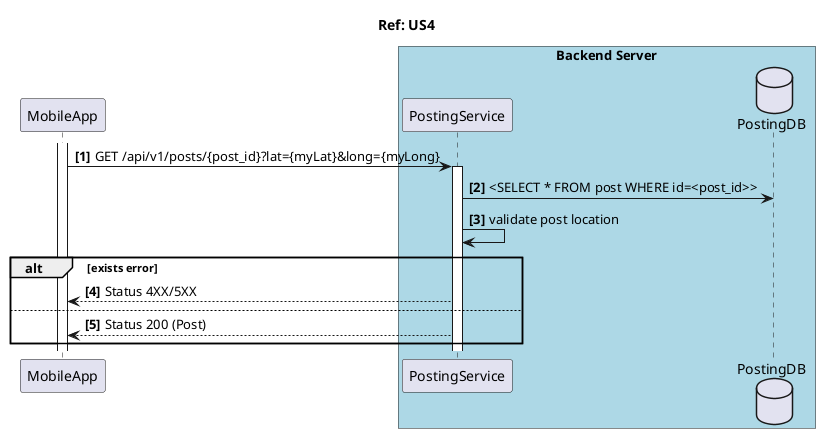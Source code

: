 @startuml
autonumber "<b>[###]"
title
 Ref: US4 
end title

participant  MobileApp as app

box "Backend Server" #LightBlue
    participant PostingService as post
    database PostingDB as postDB
end box

activate app
app -> post:  GET /api/v1/posts/{post_id}?lat={myLat}&long={myLong}
activate post
post -> postDB: <SELECT * FROM post WHERE id=<post_id>>
post -> post: validate post location

alt exists error
    post --> app: Status 4XX/5XX
else
    post --> app: Status 200 (Post)
end

@enduml
